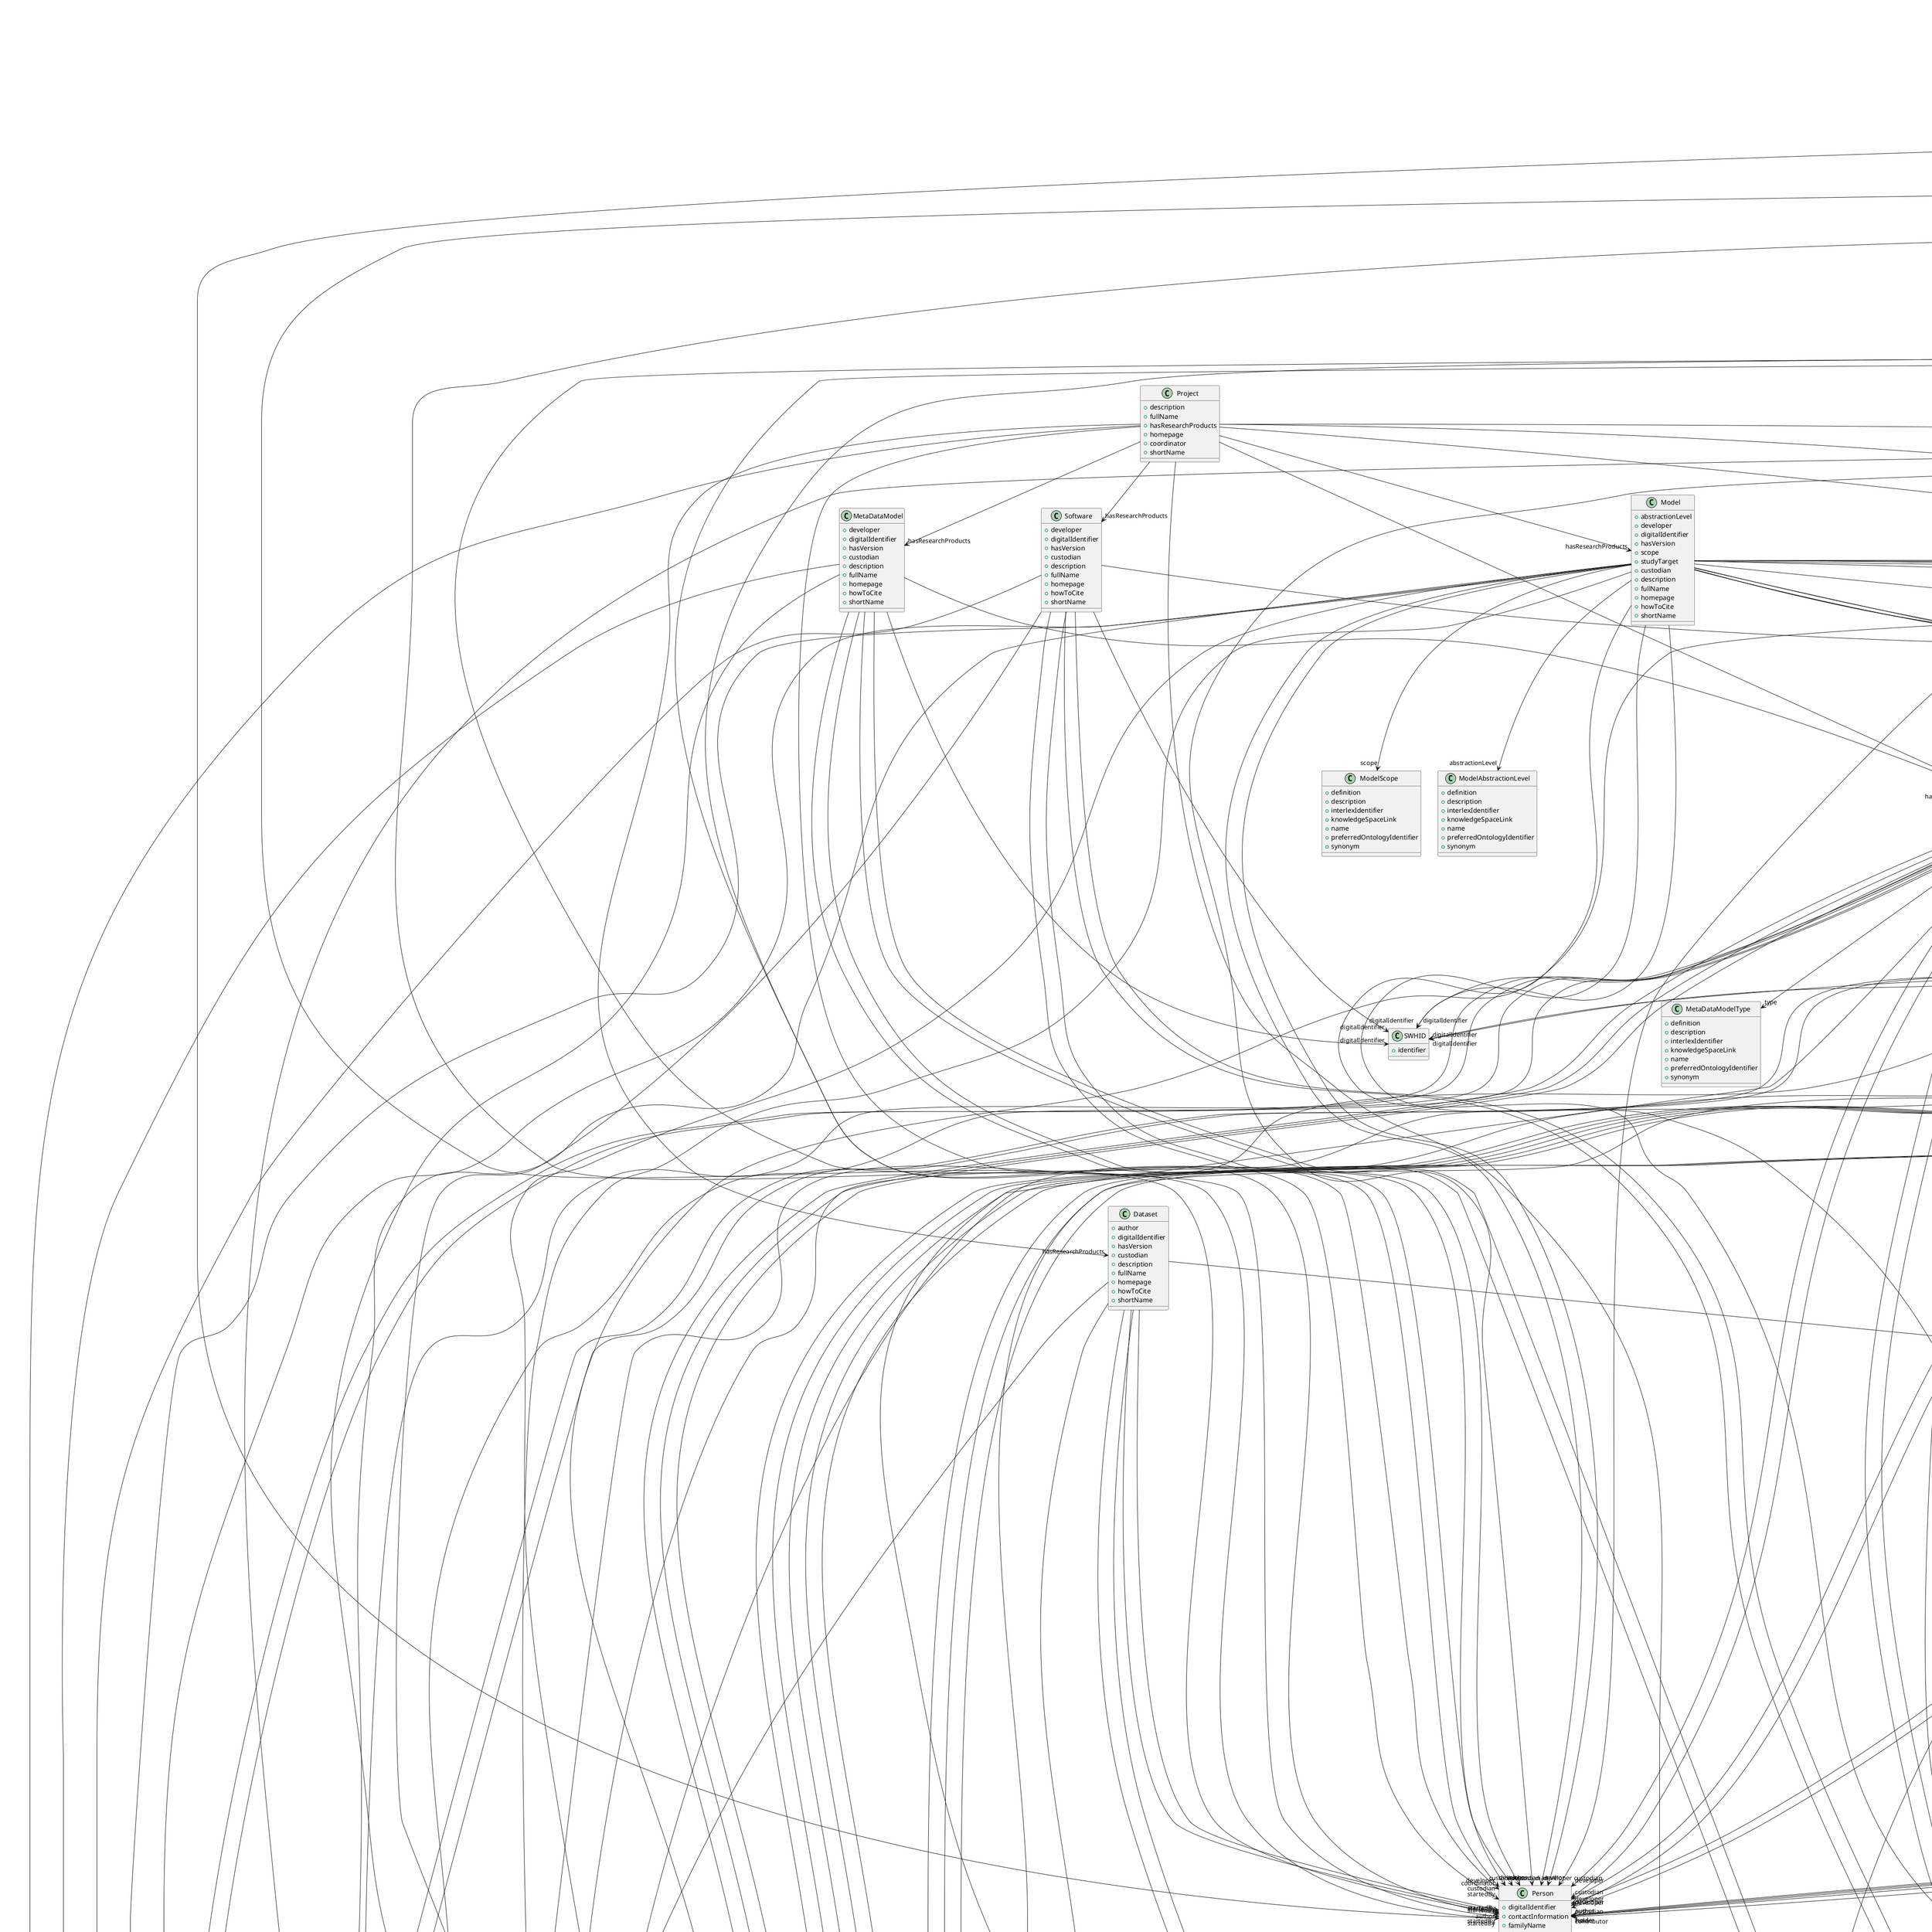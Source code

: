 @startuml

class CellType {
+definition
+description
+interlexIdentifier
+knowledgeSpaceLink
+name
+preferredOntologyIdentifier
+synonym

}


class CriteriaQualityType {
+definition
+description
+interlexIdentifier
+knowledgeSpaceLink
+name
+preferredOntologyIdentifier
+synonym

}


class DiseaseModel {
+definition
+description
+interlexIdentifier
+knowledgeSpaceLink
+name
+preferredOntologyIdentifier
+synonym

}


class Disease {
+definition
+description
+interlexIdentifier
+knowledgeSpaceLink
+name
+preferredOntologyIdentifier
+synonym

}


class PreparationType {
+definition
+description
+interlexIdentifier
+knowledgeSpaceLink
+name
+preferredOntologyIdentifier
+synonym

}


class ContributionType {
+definition
+description
+interlexIdentifier
+knowledgeSpaceLink
+name
+preferredOntologyIdentifier
+synonym

}


class ProgrammingLanguage {
+definition
+description
+interlexIdentifier
+knowledgeSpaceLink
+name
+preferredOntologyIdentifier
+synonym

}


class TissueSampleType {
+definition
+description
+interlexIdentifier
+knowledgeSpaceLink
+name
+preferredOntologyIdentifier
+synonym

}


class EthicsAssessment {
+definition
+description
+interlexIdentifier
+knowledgeSpaceLink
+name
+preferredOntologyIdentifier
+synonym

}


class SoftwareApplicationCategory {
+definition
+description
+interlexIdentifier
+knowledgeSpaceLink
+name
+preferredOntologyIdentifier
+synonym

}


class ModelScope {
+definition
+description
+interlexIdentifier
+knowledgeSpaceLink
+name
+preferredOntologyIdentifier
+synonym

}


class Strain {
+identifier
+definition
+description
+interlexIdentifier
+knowledgeSpaceLink
+name
+preferredOntologyIdentifier
+synonym

}


class OperatingDevice {
+definition
+description
+interlexIdentifier
+knowledgeSpaceLink
+name
+preferredOntologyIdentifier
+synonym

}


class MetaDataModelType {
+definition
+description
+interlexIdentifier
+knowledgeSpaceLink
+name
+preferredOntologyIdentifier
+synonym

}


class Technique {
+definition
+description
+interlexIdentifier
+knowledgeSpaceLink
+name
+preferredOntologyIdentifier
+synonym

}


class QualitativeOverlap {
+definition
+description
+interlexIdentifier
+knowledgeSpaceLink
+name
+preferredOntologyIdentifier
+synonym

}


class AnatomicalAxesOrientation {
+definition
+description
+interlexIdentifier
+knowledgeSpaceLink
+name
+preferredOntologyIdentifier
+synonym

}


class UBERONParcellation {
+definition
+description
+interlexIdentifier
+knowledgeSpaceLink
+name
+preferredOntologyIdentifier
+synonym

}


class ActionStatusType {
+definition
+description
+interlexIdentifier
+knowledgeSpaceLink
+name
+preferredOntologyIdentifier
+synonym

}


class FileRepositoryType {
+definition
+description
+interlexIdentifier
+knowledgeSpaceLink
+name
+preferredOntologyIdentifier
+synonym

}


class ProductAccessibility {
+definition
+description
+interlexIdentifier
+knowledgeSpaceLink
+name
+preferredOntologyIdentifier
+synonym

}


class Laterality {
+definition
+description
+interlexIdentifier
+knowledgeSpaceLink
+name
+preferredOntologyIdentifier
+synonym

}


class StimulusType {
+definition
+description
+interlexIdentifier
+knowledgeSpaceLink
+name
+preferredOntologyIdentifier
+synonym

}


class FileUsageRole {
+definition
+description
+interlexIdentifier
+knowledgeSpaceLink
+name
+preferredOntologyIdentifier
+synonym

}


class StimulationApproach {
+definition
+description
+interlexIdentifier
+knowledgeSpaceLink
+name
+preferredOntologyIdentifier
+synonym

}


class SoftwareFeature {
+definition
+description
+interlexIdentifier
+knowledgeSpaceLink
+name
+preferredOntologyIdentifier
+synonym

}


class ExperimentalApproach {
+definition
+description
+interlexIdentifier
+knowledgeSpaceLink
+name
+preferredOntologyIdentifier
+synonym

}


class AgeCategory {
+definition
+description
+interlexIdentifier
+knowledgeSpaceLink
+name
+preferredOntologyIdentifier
+synonym

}


class Language {
+definition
+description
+interlexIdentifier
+knowledgeSpaceLink
+name
+preferredOntologyIdentifier
+synonym

}


class TypeOfUncertainty {
+definition
+description
+interlexIdentifier
+knowledgeSpaceLink
+name
+preferredOntologyIdentifier
+synonym

}


class ModelAbstractionLevel {
+definition
+description
+interlexIdentifier
+knowledgeSpaceLink
+name
+preferredOntologyIdentifier
+synonym

}


class Terminology {
+definition
+description
+interlexIdentifier
+knowledgeSpaceLink
+name
+preferredOntologyIdentifier
+synonym

}


class TermSuggestion {
+addExistingTerminology
+suggestNewTerminology
+definition
+description
+interlexIdentifier
+knowledgeSpaceLink
+name
+preferredOntologyIdentifier
+synonym

}
TermSuggestion -d-> "addExistingTerminology" Terminology


class DataType {
+definition
+description
+interlexIdentifier
+knowledgeSpaceLink
+name
+preferredOntologyIdentifier
+synonym

}


class OperatingSystem {
+definition
+description
+interlexIdentifier
+knowledgeSpaceLink
+name
+preferredOntologyIdentifier
+synonym

}


class Species {
+definition
+description
+interlexIdentifier
+knowledgeSpaceLink
+name
+preferredOntologyIdentifier
+synonym

}


class Organ {
+definition
+description
+interlexIdentifier
+knowledgeSpaceLink
+name
+preferredOntologyIdentifier
+synonym

}


class SemanticDataType {
+definition
+description
+interlexIdentifier
+knowledgeSpaceLink
+name
+preferredOntologyIdentifier
+synonym

}


class Service {
+definition
+description
+interlexIdentifier
+knowledgeSpaceLink
+name
+preferredOntologyIdentifier
+synonym

}


class FileBundleGrouping {
+definition
+description
+interlexIdentifier
+knowledgeSpaceLink
+name
+preferredOntologyIdentifier
+synonym

}


class Phenotype {
+definition
+description
+interlexIdentifier
+knowledgeSpaceLink
+name
+preferredOntologyIdentifier
+synonym

}


class Handedness {
+definition
+description
+interlexIdentifier
+knowledgeSpaceLink
+name
+preferredOntologyIdentifier
+synonym

}


class UnitOfMeasurement {
+definition
+description
+interlexIdentifier
+knowledgeSpaceLink
+name
+preferredOntologyIdentifier
+synonym

}


class BiologicalOrder {
+definition
+description
+interlexIdentifier
+knowledgeSpaceLink
+name
+preferredOntologyIdentifier
+synonym

}


class DeviceType {
+definition
+description
+interlexIdentifier
+knowledgeSpaceLink
+name
+preferredOntologyIdentifier
+synonym

}


class BiologicalSex {
+definition
+description
+interlexIdentifier
+knowledgeSpaceLink
+name
+preferredOntologyIdentifier
+synonym

}


class HardwareSystem {
+name
+version
+description

}


class SoftwareAgent {
+name
+software
+environment

}
SoftwareAgent -d-> "software" SoftwareVersion
SoftwareAgent -d-> "environment" Environment


class Simulation {
+input
+output
+environment
+launchConfiguration
+startedBy
+wasInformedBy
+status
+resourceUsage
+tags

}
Simulation -d-> "input" FileBundle
Simulation -d-> "input" File
Simulation -d-> "input" SoftwareVersion
Simulation -d-> "output" FileBundle
Simulation -d-> "output" File
Simulation -d-> "environment" Environment
Simulation -d-> "launchConfiguration" LaunchConfiguration
Simulation -d-> "startedBy" Person
Simulation -d-> "startedBy" SoftwareAgent
Simulation -d-> "wasInformedBy" Computation
Simulation -d-> "status" ActionStatusType
Simulation -d-> "resourceUsage" QuantitativeValue
Simulation -d-> "resourceUsage" QuantitativeValueRange


class Environment {
+name
+hardware
+configuration
+software
+description

}
Environment -d-> "hardware" HardwareSystem
Environment -d-> "configuration" ParameterSet
Environment -d-> "software" SoftwareVersion


class Visualization {
+input
+output
+environment
+launchConfiguration
+startedBy
+wasInformedBy
+status
+resourceUsage
+tags

}
Visualization -d-> "input" FileBundle
Visualization -d-> "input" File
Visualization -d-> "input" SoftwareVersion
Visualization -d-> "output" FileBundle
Visualization -d-> "output" File
Visualization -d-> "environment" Environment
Visualization -d-> "launchConfiguration" LaunchConfiguration
Visualization -d-> "startedBy" Person
Visualization -d-> "startedBy" SoftwareAgent
Visualization -d-> "wasInformedBy" Computation
Visualization -d-> "status" ActionStatusType
Visualization -d-> "resourceUsage" QuantitativeValue
Visualization -d-> "resourceUsage" QuantitativeValueRange


class DataAnalysis {
+input
+output
+environment
+launchConfiguration
+startedBy
+wasInformedBy
+status
+resourceUsage
+tags

}
DataAnalysis -d-> "input" FileBundle
DataAnalysis -d-> "input" File
DataAnalysis -d-> "input" SoftwareVersion
DataAnalysis -d-> "output" FileBundle
DataAnalysis -d-> "output" File
DataAnalysis -d-> "environment" Environment
DataAnalysis -d-> "launchConfiguration" LaunchConfiguration
DataAnalysis -d-> "startedBy" Person
DataAnalysis -d-> "startedBy" SoftwareAgent
DataAnalysis -d-> "wasInformedBy" Computation
DataAnalysis -d-> "status" ActionStatusType
DataAnalysis -d-> "resourceUsage" QuantitativeValue
DataAnalysis -d-> "resourceUsage" QuantitativeValueRange


class Optimization {
+input
+output
+environment
+launchConfiguration
+startedBy
+wasInformedBy
+status
+resourceUsage
+tags

}
Optimization -d-> "input" FileBundle
Optimization -d-> "input" File
Optimization -d-> "input" SoftwareVersion
Optimization -d-> "output" FileBundle
Optimization -d-> "output" File
Optimization -d-> "environment" Environment
Optimization -d-> "launchConfiguration" LaunchConfiguration
Optimization -d-> "startedBy" Person
Optimization -d-> "startedBy" SoftwareAgent
Optimization -d-> "wasInformedBy" Computation
Optimization -d-> "status" ActionStatusType
Optimization -d-> "resourceUsage" QuantitativeValue
Optimization -d-> "resourceUsage" QuantitativeValueRange


class WorkflowExecution {
+stages
+startedBy

}
WorkflowExecution -d-> "stages" Simulation
WorkflowExecution -d-> "stages" DataAnalysis
WorkflowExecution -d-> "stages" Visualization
WorkflowExecution -d-> "startedBy" Person
WorkflowExecution -d-> "startedBy" SoftwareAgent


class Computation {
+input
+output
+environment
+launchConfiguration
+startedBy
+wasInformedBy
+status
+resourceUsage
+tags

}
Computation -d-> "input" FileBundle
Computation -d-> "input" File
Computation -d-> "input" SoftwareVersion
Computation -d-> "output" FileBundle
Computation -d-> "output" File
Computation -d-> "environment" Environment
Computation -d-> "launchConfiguration" LaunchConfiguration
Computation -d-> "startedBy" Person
Computation -d-> "startedBy" SoftwareAgent
Computation -d-> "wasInformedBy" Computation
Computation -d-> "status" ActionStatusType
Computation -d-> "resourceUsage" QuantitativeValue
Computation -d-> "resourceUsage" QuantitativeValueRange


class LaunchConfiguration {
+description
+name
+executable
+arguments
+environmentVariables

}
LaunchConfiguration -d-> "environmentVariables" ParameterSet


class QuantitativeValueRange {
+maxValue
+minValue
+unit

}
QuantitativeValueRange -d-> "unit" UnitOfMeasurement


class RORID {
+identifier

}


class SWHID {
+identifier

}


class ISBN {
+identifier

}


class GRIDID {
+identifier

}


class QuantitativeValue {
+value
+uncertainty
+typeOfUncertainty
+unit

}
QuantitativeValue -d-> "typeOfUncertainty" TypeOfUncertainty
QuantitativeValue -d-> "unit" UnitOfMeasurement


class URL {
+URL

}


class Funding {
+acknowledgement
+awardNumber
+awardTitle
+funder

}
Funding -d-> "funder" Organization
Funding -d-> "funder" Person


class DOI {
+identifier

}


class ORCID {
+identifier

}


class ContactInformation {
+email

}


class Affiliation {
+startDate
+endDate
+organization

}
Affiliation -d-> "organization" Organization


class Organization {
+digitalIdentifier
+fullName
+hasParent
+homepage
+shortName

}
Organization -d-> "digitalIdentifier" GRIDID
Organization -d-> "digitalIdentifier" RORID
Organization -d-> "hasParent" Organization
Organization -d-> "homepage" URL


class Contribution {
+contributionType
+contributor

}
Contribution -d-> "contributionType" ContributionType
Contribution -d-> "contributor" Organization
Contribution -d-> "contributor" Person


class Person {
+digitalIdentifier
+contactInformation
+familyName
+givenName
+affiliation

}
Person -d-> "digitalIdentifier" ORCID
Person -d-> "contactInformation" ContactInformation
Person -d-> "affiliation" Affiliation


class Subject {
+isPartOf
+studiedState
+biologicalSex
+internalIdentifier
+lookupLabel
+phenotype
+species
+strain

}
Subject -d-> "isPartOf" SubjectGroup
Subject -d-> "studiedState" SubjectState
Subject -d-> "biologicalSex" BiologicalSex
Subject -d-> "phenotype" Phenotype
Subject -d-> "species" Species
Subject -d-> "strain" Strain


class Stimulation {
+stimulationApproach
+stimulusType

}
Stimulation -d-> "stimulationApproach" StimulationApproach
Stimulation -d-> "stimulusType" StimulusType


class ParameterSet {
+context
+relevantFor
+parameter

}
ParameterSet -d-> "relevantFor" Stimulation
ParameterSet -d-> "relevantFor" Technique
ParameterSet -d-> "parameter" NumericalParameter
ParameterSet -d-> "parameter" StringParameter


class NumericalParameter {
+name
+value

}
NumericalParameter -d-> "value" QuantitativeValue
NumericalParameter -d-> "value" QuantitativeValueRange


class BehavioralProtocol {
+description
+name
+internalIdentifier
+stimulation

}
BehavioralProtocol -d-> "stimulation" Stimulation


class SubjectGroup {
+studiedState
+additionalRemarks
+biologicalSex
+internalIdentifier
+lookupLabel
+phenotype
+quantity
+species
+strain

}
SubjectGroup -d-> "studiedState" SubjectGroupState
SubjectGroup -d-> "biologicalSex" BiologicalSex
SubjectGroup -d-> "phenotype" Phenotype
SubjectGroup -d-> "species" Species
SubjectGroup -d-> "strain" Strain


class SubjectState {
+ageCategory
+handedness
+additionalRemarks
+age
+lookupLabel
+pathology
+weight

}
SubjectState -d-> "ageCategory" AgeCategory
SubjectState -d-> "handedness" Handedness
SubjectState -d-> "age" QuantitativeValue
SubjectState -d-> "age" QuantitativeValueRange
SubjectState -d-> "pathology" Disease
SubjectState -d-> "pathology" DiseaseModel
SubjectState -d-> "weight" QuantitativeValue
SubjectState -d-> "weight" QuantitativeValueRange


class TissueSampleCollectionState {
+additionalRemarks
+age
+lookupLabel
+pathology
+weight

}
TissueSampleCollectionState -d-> "age" QuantitativeValue
TissueSampleCollectionState -d-> "age" QuantitativeValueRange
TissueSampleCollectionState -d-> "pathology" Disease
TissueSampleCollectionState -d-> "pathology" DiseaseModel
TissueSampleCollectionState -d-> "weight" QuantitativeValue
TissueSampleCollectionState -d-> "weight" QuantitativeValueRange


class ProtocolExecution {
+behavioralProtocol
+input
+isPartOf
+output
+preparationDesign
+protocol
+description
+endedAtTime
+lookupLabel
+parameterSet
+startedAtTime
+studyTarget

}
ProtocolExecution -d-> "behavioralProtocol" BehavioralProtocol
ProtocolExecution -d-> "input" File
ProtocolExecution -d-> "input" FileBundle
ProtocolExecution -d-> "input" SubjectGroupState
ProtocolExecution -d-> "input" SubjectState
ProtocolExecution -d-> "input" TissueSampleCollectionState
ProtocolExecution -d-> "input" TissueSampleState
ProtocolExecution -d-> "isPartOf" DatasetVersion
ProtocolExecution -d-> "output" File
ProtocolExecution -d-> "output" FileBundle
ProtocolExecution -d-> "output" SubjectGroupState
ProtocolExecution -d-> "output" SubjectState
ProtocolExecution -d-> "output" TissueSampleCollectionState
ProtocolExecution -d-> "output" TissueSampleState
ProtocolExecution -d-> "preparationDesign" PreparationType
ProtocolExecution -d-> "protocol" Protocol
ProtocolExecution -d-> "parameterSet" ParameterSet
ProtocolExecution -d-> "studyTarget" ParcellationEntityVersion
ProtocolExecution -d-> "studyTarget" ParcellationEntity
ProtocolExecution -d-> "studyTarget" CustomAnatomicalEntity
ProtocolExecution -d-> "studyTarget" CellType
ProtocolExecution -d-> "studyTarget" DiseaseModel
ProtocolExecution -d-> "studyTarget" Disease
ProtocolExecution -d-> "studyTarget" Strain
ProtocolExecution -d-> "studyTarget" TermSuggestion
ProtocolExecution -d-> "studyTarget" Species
ProtocolExecution -d-> "studyTarget" Organ
ProtocolExecution -d-> "studyTarget" Phenotype
ProtocolExecution -d-> "studyTarget" Handedness
ProtocolExecution -d-> "studyTarget" BiologicalOrder
ProtocolExecution -d-> "studyTarget" BiologicalSex


class Protocol {
+description
+name
+stimulation
+technique

}
Protocol -d-> "stimulation" Stimulation
Protocol -d-> "technique" Technique


class StringParameter {
+name
+value

}


class TissueSampleCollection {
+anatomicalLocation
+laterality
+origin
+studiedState
+type
+additionalRemarks
+biologicalSex
+internalIdentifier
+lookupLabel
+phenotype
+quantity
+species
+strain

}
TissueSampleCollection -d-> "anatomicalLocation" UBERONParcellation
TissueSampleCollection -d-> "anatomicalLocation" CustomAnatomicalEntity
TissueSampleCollection -d-> "anatomicalLocation" ParcellationEntity
TissueSampleCollection -d-> "anatomicalLocation" ParcellationEntityVersion
TissueSampleCollection -d-> "laterality" Laterality
TissueSampleCollection -d-> "origin" CellType
TissueSampleCollection -d-> "origin" Organ
TissueSampleCollection -d-> "studiedState" TissueSampleCollectionState
TissueSampleCollection -d-> "type" TissueSampleType
TissueSampleCollection -d-> "biologicalSex" BiologicalSex
TissueSampleCollection -d-> "phenotype" Phenotype
TissueSampleCollection -d-> "species" Species
TissueSampleCollection -d-> "strain" Strain


class TissueSample {
+isPartOf
+laterality
+origin
+studiedState
+anatomicalLocation
+type
+biologicalSex
+internalIdentifier
+lookupLabel
+phenotype
+species
+strain

}
TissueSample -d-> "isPartOf" TissueSampleCollection
TissueSample -d-> "laterality" Laterality
TissueSample -d-> "origin" CellType
TissueSample -d-> "origin" Organ
TissueSample -d-> "studiedState" TissueSampleState
TissueSample -d-> "anatomicalLocation" UBERONParcellation
TissueSample -d-> "anatomicalLocation" CustomAnatomicalEntity
TissueSample -d-> "anatomicalLocation" ParcellationEntity
TissueSample -d-> "anatomicalLocation" ParcellationEntityVersion
TissueSample -d-> "type" TissueSampleType
TissueSample -d-> "biologicalSex" BiologicalSex
TissueSample -d-> "phenotype" Phenotype
TissueSample -d-> "species" Species
TissueSample -d-> "strain" Strain


class SubjectGroupState {
+ageCategory
+handedness
+additionalRemarks
+age
+lookupLabel
+pathology
+weight

}
SubjectGroupState -d-> "ageCategory" AgeCategory
SubjectGroupState -d-> "handedness" Handedness
SubjectGroupState -d-> "age" QuantitativeValue
SubjectGroupState -d-> "age" QuantitativeValueRange
SubjectGroupState -d-> "pathology" Disease
SubjectGroupState -d-> "pathology" DiseaseModel
SubjectGroupState -d-> "weight" QuantitativeValue
SubjectGroupState -d-> "weight" QuantitativeValueRange


class TissueSampleState {
+additionalRemarks
+age
+lookupLabel
+pathology
+weight

}
TissueSampleState -d-> "age" QuantitativeValue
TissueSampleState -d-> "age" QuantitativeValueRange
TissueSampleState -d-> "pathology" Disease
TissueSampleState -d-> "pathology" DiseaseModel
TissueSampleState -d-> "weight" QuantitativeValue
TissueSampleState -d-> "weight" QuantitativeValueRange


class SoftwareVersion {
+applicationCategory
+developer
+device
+digitalIdentifier
+hasComponent
+feature
+requirement
+inputFormat
+isAlternativeVersionOf
+isNewVersionOf
+language
+license
+operatingSystem
+outputFormat
+programmingLanguage
+accessibility
+copyright
+custodian
+description
+fullDocumentation
+fullName
+funding
+homepage
+howToCite
+keyword
+otherContribution
+relatedPublication
+releaseDate
+repository
+shortName
+supportChannel
+versionIdentifier
+versionInnovation

}
SoftwareVersion -d-> "applicationCategory" SoftwareApplicationCategory
SoftwareVersion -d-> "developer" Organization
SoftwareVersion -d-> "developer" Person
SoftwareVersion -d-> "device" OperatingDevice
SoftwareVersion -d-> "digitalIdentifier" DOI
SoftwareVersion -d-> "digitalIdentifier" SWHID
SoftwareVersion -d-> "hasComponent" SoftwareVersion
SoftwareVersion -d-> "feature" SoftwareFeature
SoftwareVersion -d-> "inputFormat" ContentType
SoftwareVersion -d-> "isAlternativeVersionOf" SoftwareVersion
SoftwareVersion -d-> "isNewVersionOf" SoftwareVersion
SoftwareVersion -d-> "language" Language
SoftwareVersion -d-> "license" License
SoftwareVersion -d-> "operatingSystem" OperatingSystem
SoftwareVersion -d-> "outputFormat" ContentType
SoftwareVersion -d-> "programmingLanguage" ProgrammingLanguage
SoftwareVersion -d-> "accessibility" ProductAccessibility
SoftwareVersion -d-> "copyright" Copyright
SoftwareVersion -d-> "custodian" Organization
SoftwareVersion -d-> "custodian" Person
SoftwareVersion -d-> "fullDocumentation" DOI
SoftwareVersion -d-> "fullDocumentation" File
SoftwareVersion -d-> "fullDocumentation" URL
SoftwareVersion -d-> "funding" Funding
SoftwareVersion -d-> "homepage" URL
SoftwareVersion -d-> "keyword" ParcellationEntityVersion
SoftwareVersion -d-> "keyword" ParcellationEntity
SoftwareVersion -d-> "keyword" CustomAnatomicalEntity
SoftwareVersion -d-> "keyword" CellType
SoftwareVersion -d-> "keyword" DiseaseModel
SoftwareVersion -d-> "keyword" Disease
SoftwareVersion -d-> "keyword" Strain
SoftwareVersion -d-> "keyword" TermSuggestion
SoftwareVersion -d-> "keyword" Species
SoftwareVersion -d-> "keyword" Organ
SoftwareVersion -d-> "keyword" Phenotype
SoftwareVersion -d-> "keyword" Handedness
SoftwareVersion -d-> "keyword" BiologicalOrder
SoftwareVersion -d-> "keyword" BiologicalSex
SoftwareVersion -d-> "otherContribution" Contribution
SoftwareVersion -d-> "relatedPublication" DOI
SoftwareVersion -d-> "relatedPublication" ISBN
SoftwareVersion -d-> "repository" FileRepository


class MetaDataModelVersion {
+developer
+digitalIdentifier
+isAlternativeVersionOf
+isNewVersionOf
+license
+serializationFormat
+specificationFormat
+type
+accessibility
+copyright
+custodian
+description
+fullDocumentation
+fullName
+funding
+homepage
+howToCite
+keyword
+otherContribution
+relatedPublication
+releaseDate
+repository
+shortName
+supportChannel
+versionIdentifier
+versionInnovation

}
MetaDataModelVersion -d-> "developer" Organization
MetaDataModelVersion -d-> "developer" Person
MetaDataModelVersion -d-> "digitalIdentifier" DOI
MetaDataModelVersion -d-> "digitalIdentifier" SWHID
MetaDataModelVersion -d-> "isAlternativeVersionOf" MetaDataModelVersion
MetaDataModelVersion -d-> "isNewVersionOf" MetaDataModelVersion
MetaDataModelVersion -d-> "license" License
MetaDataModelVersion -d-> "serializationFormat" ContentType
MetaDataModelVersion -d-> "specificationFormat" ContentType
MetaDataModelVersion -d-> "type" MetaDataModelType
MetaDataModelVersion -d-> "accessibility" ProductAccessibility
MetaDataModelVersion -d-> "copyright" Copyright
MetaDataModelVersion -d-> "custodian" Organization
MetaDataModelVersion -d-> "custodian" Person
MetaDataModelVersion -d-> "fullDocumentation" DOI
MetaDataModelVersion -d-> "fullDocumentation" File
MetaDataModelVersion -d-> "fullDocumentation" URL
MetaDataModelVersion -d-> "funding" Funding
MetaDataModelVersion -d-> "homepage" URL
MetaDataModelVersion -d-> "keyword" ParcellationEntityVersion
MetaDataModelVersion -d-> "keyword" ParcellationEntity
MetaDataModelVersion -d-> "keyword" CustomAnatomicalEntity
MetaDataModelVersion -d-> "keyword" CellType
MetaDataModelVersion -d-> "keyword" DiseaseModel
MetaDataModelVersion -d-> "keyword" Disease
MetaDataModelVersion -d-> "keyword" Strain
MetaDataModelVersion -d-> "keyword" TermSuggestion
MetaDataModelVersion -d-> "keyword" Species
MetaDataModelVersion -d-> "keyword" Organ
MetaDataModelVersion -d-> "keyword" Phenotype
MetaDataModelVersion -d-> "keyword" Handedness
MetaDataModelVersion -d-> "keyword" BiologicalOrder
MetaDataModelVersion -d-> "keyword" BiologicalSex
MetaDataModelVersion -d-> "otherContribution" Contribution
MetaDataModelVersion -d-> "relatedPublication" DOI
MetaDataModelVersion -d-> "relatedPublication" ISBN
MetaDataModelVersion -d-> "repository" FileRepository


class ModelVersion {
+developer
+digitalIdentifier
+format
+inputData
+isAlternativeVersionOf
+isNewVersionOf
+license
+outputData
+accessibility
+copyright
+custodian
+description
+fullDocumentation
+fullName
+funding
+homepage
+howToCite
+keyword
+otherContribution
+relatedPublication
+releaseDate
+repository
+shortName
+supportChannel
+versionIdentifier
+versionInnovation

}
ModelVersion -d-> "developer" Organization
ModelVersion -d-> "developer" Person
ModelVersion -d-> "digitalIdentifier" DOI
ModelVersion -d-> "digitalIdentifier" SWHID
ModelVersion -d-> "format" ContentType
ModelVersion -d-> "inputData" DOI
ModelVersion -d-> "inputData" File
ModelVersion -d-> "inputData" FileBundle
ModelVersion -d-> "isAlternativeVersionOf" ModelVersion
ModelVersion -d-> "isNewVersionOf" ModelVersion
ModelVersion -d-> "license" License
ModelVersion -d-> "outputData" DOI
ModelVersion -d-> "outputData" File
ModelVersion -d-> "outputData" FileBundle
ModelVersion -d-> "accessibility" ProductAccessibility
ModelVersion -d-> "copyright" Copyright
ModelVersion -d-> "custodian" Organization
ModelVersion -d-> "custodian" Person
ModelVersion -d-> "fullDocumentation" DOI
ModelVersion -d-> "fullDocumentation" File
ModelVersion -d-> "fullDocumentation" URL
ModelVersion -d-> "funding" Funding
ModelVersion -d-> "homepage" URL
ModelVersion -d-> "keyword" ParcellationEntityVersion
ModelVersion -d-> "keyword" ParcellationEntity
ModelVersion -d-> "keyword" CustomAnatomicalEntity
ModelVersion -d-> "keyword" CellType
ModelVersion -d-> "keyword" DiseaseModel
ModelVersion -d-> "keyword" Disease
ModelVersion -d-> "keyword" Strain
ModelVersion -d-> "keyword" TermSuggestion
ModelVersion -d-> "keyword" Species
ModelVersion -d-> "keyword" Organ
ModelVersion -d-> "keyword" Phenotype
ModelVersion -d-> "keyword" Handedness
ModelVersion -d-> "keyword" BiologicalOrder
ModelVersion -d-> "keyword" BiologicalSex
ModelVersion -d-> "otherContribution" Contribution
ModelVersion -d-> "relatedPublication" DOI
ModelVersion -d-> "relatedPublication" ISBN
ModelVersion -d-> "repository" FileRepository


class Dataset {
+author
+digitalIdentifier
+hasVersion
+custodian
+description
+fullName
+homepage
+howToCite
+shortName

}
Dataset -d-> "author" Organization
Dataset -d-> "author" Person
Dataset -d-> "digitalIdentifier" DOI
Dataset -d-> "hasVersion" DatasetVersion
Dataset -d-> "custodian" Organization
Dataset -d-> "custodian" Person
Dataset -d-> "homepage" URL


class MetaDataModel {
+developer
+digitalIdentifier
+hasVersion
+custodian
+description
+fullName
+homepage
+howToCite
+shortName

}
MetaDataModel -d-> "developer" Organization
MetaDataModel -d-> "developer" Person
MetaDataModel -d-> "digitalIdentifier" DOI
MetaDataModel -d-> "digitalIdentifier" SWHID
MetaDataModel -d-> "hasVersion" MetaDataModelVersion
MetaDataModel -d-> "custodian" Organization
MetaDataModel -d-> "custodian" Person
MetaDataModel -d-> "homepage" URL


class Project {
+description
+fullName
+hasResearchProducts
+homepage
+coordinator
+shortName

}
Project -d-> "hasResearchProducts" Dataset
Project -d-> "hasResearchProducts" DatasetVersion
Project -d-> "hasResearchProducts" MetaDataModel
Project -d-> "hasResearchProducts" MetaDataModelVersion
Project -d-> "hasResearchProducts" Model
Project -d-> "hasResearchProducts" ModelVersion
Project -d-> "hasResearchProducts" Software
Project -d-> "hasResearchProducts" SoftwareVersion
Project -d-> "homepage" URL
Project -d-> "coordinator" Organization
Project -d-> "coordinator" Person


class Model {
+abstractionLevel
+developer
+digitalIdentifier
+hasVersion
+scope
+studyTarget
+custodian
+description
+fullName
+homepage
+howToCite
+shortName

}
Model -d-> "abstractionLevel" ModelAbstractionLevel
Model -d-> "developer" Organization
Model -d-> "developer" Person
Model -d-> "digitalIdentifier" DOI
Model -d-> "digitalIdentifier" SWHID
Model -d-> "hasVersion" ModelVersion
Model -d-> "scope" ModelScope
Model -d-> "studyTarget" ParcellationEntityVersion
Model -d-> "studyTarget" ParcellationEntity
Model -d-> "studyTarget" CustomAnatomicalEntity
Model -d-> "studyTarget" CellType
Model -d-> "studyTarget" DiseaseModel
Model -d-> "studyTarget" Disease
Model -d-> "studyTarget" Strain
Model -d-> "studyTarget" TermSuggestion
Model -d-> "studyTarget" Species
Model -d-> "studyTarget" Organ
Model -d-> "studyTarget" Phenotype
Model -d-> "studyTarget" Handedness
Model -d-> "studyTarget" BiologicalOrder
Model -d-> "studyTarget" BiologicalSex
Model -d-> "custodian" Organization
Model -d-> "custodian" Person
Model -d-> "homepage" URL


class DatasetVersion {
+author
+behavioralProtocol
+digitalIdentifier
+ethicsAssessment
+experimentalApproach
+inputData
+isAlternativeVersionOf
+isNewVersionOf
+license
+preparationDesign
+studiedSpecimen
+technique
+dataType
+studyTarget
+accessibility
+copyright
+custodian
+description
+fullDocumentation
+fullName
+funding
+homepage
+howToCite
+keyword
+otherContribution
+relatedPublication
+releaseDate
+repository
+shortName
+supportChannel
+versionIdentifier
+versionInnovation

}
DatasetVersion -d-> "author" Organization
DatasetVersion -d-> "author" Person
DatasetVersion -d-> "behavioralProtocol" BehavioralProtocol
DatasetVersion -d-> "digitalIdentifier" DOI
DatasetVersion -d-> "ethicsAssessment" EthicsAssessment
DatasetVersion -d-> "experimentalApproach" ExperimentalApproach
DatasetVersion -d-> "inputData" DOI
DatasetVersion -d-> "inputData" File
DatasetVersion -d-> "inputData" FileBundle
DatasetVersion -d-> "isAlternativeVersionOf" DatasetVersion
DatasetVersion -d-> "isNewVersionOf" DatasetVersion
DatasetVersion -d-> "license" License
DatasetVersion -d-> "preparationDesign" PreparationType
DatasetVersion -d-> "studiedSpecimen" Subject
DatasetVersion -d-> "studiedSpecimen" SubjectGroup
DatasetVersion -d-> "studiedSpecimen" TissueSample
DatasetVersion -d-> "studiedSpecimen" TissueSampleCollection
DatasetVersion -d-> "technique" Technique
DatasetVersion -d-> "dataType" SemanticDataType
DatasetVersion -d-> "studyTarget" ParcellationEntityVersion
DatasetVersion -d-> "studyTarget" ParcellationEntity
DatasetVersion -d-> "studyTarget" CustomAnatomicalEntity
DatasetVersion -d-> "studyTarget" CellType
DatasetVersion -d-> "studyTarget" DiseaseModel
DatasetVersion -d-> "studyTarget" Disease
DatasetVersion -d-> "studyTarget" Strain
DatasetVersion -d-> "studyTarget" TermSuggestion
DatasetVersion -d-> "studyTarget" Species
DatasetVersion -d-> "studyTarget" Organ
DatasetVersion -d-> "studyTarget" Phenotype
DatasetVersion -d-> "studyTarget" Handedness
DatasetVersion -d-> "studyTarget" BiologicalOrder
DatasetVersion -d-> "studyTarget" BiologicalSex
DatasetVersion -d-> "accessibility" ProductAccessibility
DatasetVersion -d-> "copyright" Copyright
DatasetVersion -d-> "custodian" Organization
DatasetVersion -d-> "custodian" Person
DatasetVersion -d-> "fullDocumentation" DOI
DatasetVersion -d-> "fullDocumentation" File
DatasetVersion -d-> "fullDocumentation" URL
DatasetVersion -d-> "funding" Funding
DatasetVersion -d-> "homepage" URL
DatasetVersion -d-> "keyword" ParcellationEntityVersion
DatasetVersion -d-> "keyword" ParcellationEntity
DatasetVersion -d-> "keyword" CustomAnatomicalEntity
DatasetVersion -d-> "keyword" CellType
DatasetVersion -d-> "keyword" DiseaseModel
DatasetVersion -d-> "keyword" Disease
DatasetVersion -d-> "keyword" Strain
DatasetVersion -d-> "keyword" TermSuggestion
DatasetVersion -d-> "keyword" Species
DatasetVersion -d-> "keyword" Organ
DatasetVersion -d-> "keyword" Phenotype
DatasetVersion -d-> "keyword" Handedness
DatasetVersion -d-> "keyword" BiologicalOrder
DatasetVersion -d-> "keyword" BiologicalSex
DatasetVersion -d-> "otherContribution" Contribution
DatasetVersion -d-> "relatedPublication" DOI
DatasetVersion -d-> "relatedPublication" ISBN
DatasetVersion -d-> "repository" FileRepository


class Software {
+developer
+digitalIdentifier
+hasVersion
+custodian
+description
+fullName
+homepage
+howToCite
+shortName

}
Software -d-> "developer" Organization
Software -d-> "developer" Person
Software -d-> "digitalIdentifier" DOI
Software -d-> "digitalIdentifier" SWHID
Software -d-> "hasVersion" SoftwareVersion
Software -d-> "custodian" Organization
Software -d-> "custodian" Person
Software -d-> "homepage" URL


class ContentTypePattern {
+contentType
+lookupLabel
+regex

}
ContentTypePattern -d-> "contentType" ContentType


class Hash {
+algorithm
+digest

}


class License {
+fullName
+legalCode
+shortName
+webpage

}


class ContentType {
+fileExtension
+dataTypes
+description
+relatedMediaType
+name
+specification
+synonym

}
ContentType -d-> "dataTypes" DataType


class Copyright {
+holder
+year

}
Copyright -d-> "holder" Organization
Copyright -d-> "holder" Person


class FileBundle {
+content
+descendedFrom
+format
+groupingType
+hash
+isPartOf
+name
+storageSize

}
FileBundle -d-> "descendedFrom" BehavioralProtocol
FileBundle -d-> "descendedFrom" SubjectState
FileBundle -d-> "descendedFrom" TissueSampleCollectionState
FileBundle -d-> "descendedFrom" SubjectGroupState
FileBundle -d-> "descendedFrom" TissueSampleState
FileBundle -d-> "descendedFrom" FileBundle
FileBundle -d-> "descendedFrom" File
FileBundle -d-> "descendedFrom" Technique
FileBundle -d-> "format" ContentType
FileBundle -d-> "groupingType" FileBundleGrouping
FileBundle -d-> "hash" Hash
FileBundle -d-> "isPartOf" FileBundle
FileBundle -d-> "isPartOf" FileRepository
FileBundle -d-> "storageSize" QuantitativeValue


class ServiceLink {
+dataLocation
+name
+openDataIn
+service

}
ServiceLink -d-> "dataLocation" File
ServiceLink -d-> "dataLocation" FileBundle
ServiceLink -d-> "openDataIn" URL
ServiceLink -d-> "service" Service


class File {
+content
+fileRepository
+format
+hash
+IRI
+isPartOf
+name
+specialUsageRole
+storageSize

}
File -d-> "fileRepository" FileRepository
File -d-> "format" ContentType
File -d-> "hash" Hash
File -d-> "isPartOf" FileBundle
File -d-> "specialUsageRole" FileUsageRole
File -d-> "storageSize" QuantitativeValue


class FileRepositoryStructure {
+filePathPattern
+lookupLabel

}
FileRepositoryStructure -d-> "filePathPattern" FilePathPattern


class FileRepository {
+contentTypePattern
+format
+hash
+hostedBy
+IRI
+name
+repositoryType
+storageSize
+structurePattern

}
FileRepository -d-> "contentTypePattern" ContentTypePattern
FileRepository -d-> "format" ContentType
FileRepository -d-> "hash" Hash
FileRepository -d-> "hostedBy" Organization
FileRepository -d-> "repositoryType" FileRepositoryType
FileRepository -d-> "storageSize" QuantitativeValue
FileRepository -d-> "structurePattern" FileRepositoryStructure


class FilePathPattern {
+groupingType
+regex

}
FilePathPattern -d-> "groupingType" FileBundleGrouping


class QuantitativeRelationAssessment {
+criteria
+inRelationTo
+quantitativeOverlap

}
QuantitativeRelationAssessment -d-> "criteria" ProtocolExecution
QuantitativeRelationAssessment -d-> "inRelationTo" ParcellationEntityVersion
QuantitativeRelationAssessment -d-> "quantitativeOverlap" QuantitativeValue
QuantitativeRelationAssessment -d-> "quantitativeOverlap" QuantitativeValueRange


class CoordinatePoint {
+coordinates
+coordinateSpace

}
CoordinatePoint -d-> "coordinates" QuantitativeValue
CoordinatePoint -d-> "coordinateSpace" CommonCoordinateSpace
CoordinatePoint -d-> "coordinateSpace" CustomCoordinateSpace


class QualitativeRelationAssessment {
+criteria
+inRelationTo
+qualitativeOverlap

}
QualitativeRelationAssessment -d-> "criteria" ProtocolExecution
QualitativeRelationAssessment -d-> "inRelationTo" ParcellationEntityVersion
QualitativeRelationAssessment -d-> "qualitativeOverlap" QualitativeOverlap


class CommonCoordinateSpace {
+anatomicalAxesOrientation
+axesOrigin
+defaultImage
+digitalIdentifier
+fullName
+homepage
+howToCite
+nativeUnit
+ontologyIdentifier
+releaseDate
+shortName
+versionIdentifier

}
CommonCoordinateSpace -d-> "anatomicalAxesOrientation" AnatomicalAxesOrientation
CommonCoordinateSpace -d-> "axesOrigin" QuantitativeValue
CommonCoordinateSpace -d-> "defaultImage" File
CommonCoordinateSpace -d-> "digitalIdentifier" DOI
CommonCoordinateSpace -d-> "homepage" URL
CommonCoordinateSpace -d-> "nativeUnit" UnitOfMeasurement


class ParcellationTerminology {
+definedIn
+fullName
+hasEntity
+ontologyIdentifier
+shortName

}
ParcellationTerminology -d-> "definedIn" File
ParcellationTerminology -d-> "hasEntity" ParcellationEntity


class ParcellationEntityVersion {
+hasAnnotation
+hasParent
+name
+ontologyIdentifier
+relationAssessment
+versionIdentifier
+versionInnovation

}
ParcellationEntityVersion -d-> "hasAnnotation" AtlasAnnotation
ParcellationEntityVersion -d-> "hasParent" ParcellationEntity
ParcellationEntityVersion -d-> "hasParent" ParcellationEntityVersion
ParcellationEntityVersion -d-> "relationAssessment" QualitativeRelationAssessment
ParcellationEntityVersion -d-> "relationAssessment" QuantitativeRelationAssessment


class ParcellationTerminologyVersion {
+definedIn
+fullName
+hasEntityVersion
+isAlternativeVersionOf
+isNewVersionOf
+ontologyIdentifier
+shortName
+versionIdentifier
+versionInnovation

}
ParcellationTerminologyVersion -d-> "definedIn" File
ParcellationTerminologyVersion -d-> "hasEntityVersion" ParcellationEntityVersion
ParcellationTerminologyVersion -d-> "isAlternativeVersionOf" ParcellationTerminologyVersion
ParcellationTerminologyVersion -d-> "isNewVersionOf" ParcellationTerminologyVersion


class BrainAtlasVersion {
+author
+coordinateSpace
+digitalIdentifier
+hasTerminologyVersion
+isAlternativeVersionOf
+isNewVersionOf
+license
+ontologyIdentifier

}
BrainAtlasVersion -d-> "author" Organization
BrainAtlasVersion -d-> "author" Person
BrainAtlasVersion -d-> "coordinateSpace" CommonCoordinateSpace
BrainAtlasVersion -d-> "digitalIdentifier" DOI
BrainAtlasVersion -d-> "digitalIdentifier" ISBN
BrainAtlasVersion -d-> "hasTerminologyVersion" ParcellationTerminologyVersion
BrainAtlasVersion -d-> "isAlternativeVersionOf" BrainAtlasVersion
BrainAtlasVersion -d-> "isNewVersionOf" BrainAtlasVersion
BrainAtlasVersion -d-> "license" License


class ParcellationEntity {
+hasParent
+hasVersion
+name
+ontologyIdentifier
+relatedUBERONTerm

}
ParcellationEntity -d-> "hasParent" ParcellationEntity
ParcellationEntity -d-> "hasVersion" ParcellationEntityVersion
ParcellationEntity -d-> "relatedUBERONTerm" UBERONParcellation


class BrainAtlas {
+author
+digitalIdentifier
+hasTerminology
+hasVersion

}
BrainAtlas -d-> "author" Organization
BrainAtlas -d-> "author" Person
BrainAtlas -d-> "digitalIdentifier" DOI
BrainAtlas -d-> "digitalIdentifier" ISBN
BrainAtlas -d-> "hasTerminology" ParcellationTerminology
BrainAtlas -d-> "hasVersion" BrainAtlasVersion


class CustomCoordinateSpace {
+anatomicalAxesOrientation
+axesOrigin
+defaultImage
+name
+nativeUnit

}
CustomCoordinateSpace -d-> "anatomicalAxesOrientation" AnatomicalAxesOrientation
CustomCoordinateSpace -d-> "axesOrigin" QuantitativeValue
CustomCoordinateSpace -d-> "defaultImage" File
CustomCoordinateSpace -d-> "nativeUnit" UnitOfMeasurement


class CustomAnatomicalEntity {
+hasAnnotation
+name
+relatedUBERONTerm
+relationAssessment

}
CustomAnatomicalEntity -d-> "hasAnnotation" CustomAnnotation
CustomAnatomicalEntity -d-> "relatedUBERONTerm" UBERONParcellation
CustomAnatomicalEntity -d-> "relationAssessment" QualitativeRelationAssessment
CustomAnatomicalEntity -d-> "relationAssessment" QuantitativeRelationAssessment


class CustomAnnotation {
+bestViewPoint
+coordinateSpace
+criteria
+criteriaQualityType
+displayColor
+inspiredBy
+internalIdentifier
+laterality
+lookupLabel
+visualizedIn

}
CustomAnnotation -d-> "bestViewPoint" CoordinatePoint
CustomAnnotation -d-> "coordinateSpace" CommonCoordinateSpace
CustomAnnotation -d-> "coordinateSpace" CustomCoordinateSpace
CustomAnnotation -d-> "criteria" ProtocolExecution
CustomAnnotation -d-> "criteriaQualityType" CriteriaQualityType
CustomAnnotation -d-> "inspiredBy" File
CustomAnnotation -d-> "laterality" Laterality
CustomAnnotation -d-> "visualizedIn" File


@enduml